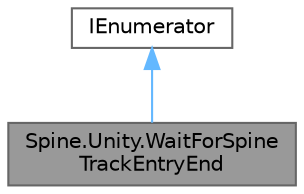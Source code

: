 digraph "Spine.Unity.WaitForSpineTrackEntryEnd"
{
 // LATEX_PDF_SIZE
  bgcolor="transparent";
  edge [fontname=Helvetica,fontsize=10,labelfontname=Helvetica,labelfontsize=10];
  node [fontname=Helvetica,fontsize=10,shape=box,height=0.2,width=0.4];
  Node1 [id="Node000001",label="Spine.Unity.WaitForSpine\lTrackEntryEnd",height=0.2,width=0.4,color="gray40", fillcolor="grey60", style="filled", fontcolor="black",tooltip="Use this as a condition-blocking yield instruction for Unity Coroutines. The routine will pause until..."];
  Node2 -> Node1 [id="edge1_Node000001_Node000002",dir="back",color="steelblue1",style="solid",tooltip=" "];
  Node2 [id="Node000002",label="IEnumerator",height=0.2,width=0.4,color="gray40", fillcolor="white", style="filled",tooltip=" "];
}
